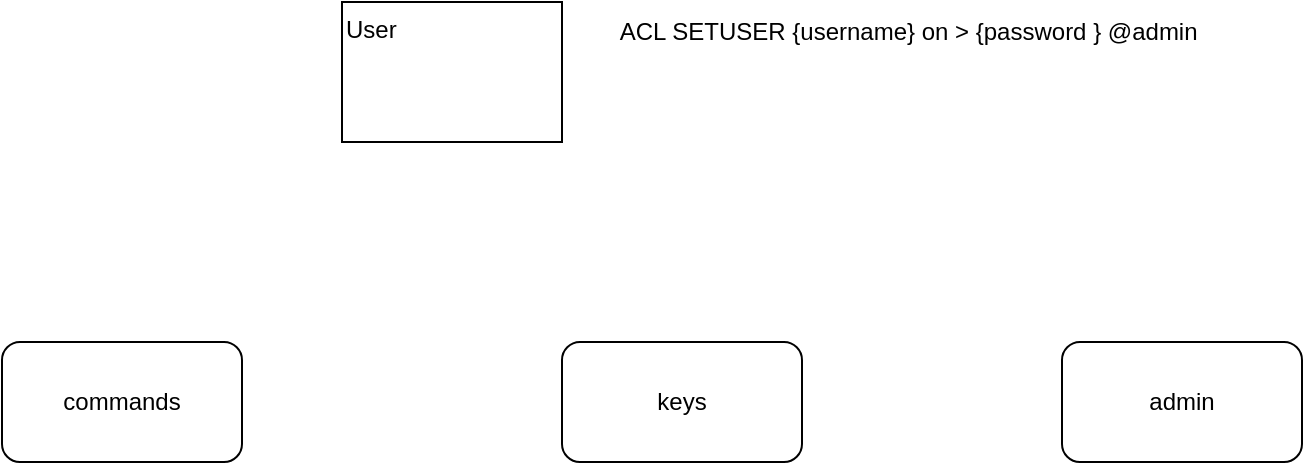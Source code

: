 <mxfile version="28.2.1" pages="2">
  <diagram name="ACL" id="Zhg7EDbFMCneR9Rh9rgj">
    <mxGraphModel dx="976" dy="630" grid="1" gridSize="10" guides="1" tooltips="1" connect="1" arrows="1" fold="1" page="1" pageScale="1" pageWidth="850" pageHeight="1100" math="0" shadow="0">
      <root>
        <mxCell id="0" />
        <mxCell id="1" parent="0" />
        <mxCell id="Eqv0VGOcbbFtO8NlT7Rs-1" value="User" style="rounded=0;whiteSpace=wrap;html=1;align=left;verticalAlign=top;" vertex="1" parent="1">
          <mxGeometry x="200" y="240" width="110" height="70" as="geometry" />
        </mxCell>
        <mxCell id="Eqv0VGOcbbFtO8NlT7Rs-2" value="ACL SETUSER {username} on &amp;gt; {password } @admin&amp;nbsp;" style="text;html=1;align=center;verticalAlign=middle;whiteSpace=wrap;rounded=0;" vertex="1" parent="1">
          <mxGeometry x="320" y="240" width="330" height="30" as="geometry" />
        </mxCell>
        <mxCell id="Eqv0VGOcbbFtO8NlT7Rs-4" value="commands" style="rounded=1;whiteSpace=wrap;html=1;" vertex="1" parent="1">
          <mxGeometry x="30" y="410" width="120" height="60" as="geometry" />
        </mxCell>
        <mxCell id="Eqv0VGOcbbFtO8NlT7Rs-5" value="keys" style="rounded=1;whiteSpace=wrap;html=1;" vertex="1" parent="1">
          <mxGeometry x="310" y="410" width="120" height="60" as="geometry" />
        </mxCell>
        <mxCell id="Eqv0VGOcbbFtO8NlT7Rs-6" value="admin" style="rounded=1;whiteSpace=wrap;html=1;" vertex="1" parent="1">
          <mxGeometry x="560" y="410" width="120" height="60" as="geometry" />
        </mxCell>
      </root>
    </mxGraphModel>
  </diagram>
  <diagram id="-BzQIrfe9DRVMClWkjf0" name="Persistence">
    <mxGraphModel dx="813" dy="525" grid="1" gridSize="10" guides="1" tooltips="1" connect="1" arrows="1" fold="1" page="1" pageScale="1" pageWidth="850" pageHeight="1100" math="0" shadow="0">
      <root>
        <mxCell id="0" />
        <mxCell id="1" parent="0" />
        <mxCell id="ED-NXZDos0bc6hfxN6Sh-3" style="edgeStyle=orthogonalEdgeStyle;rounded=0;orthogonalLoop=1;jettySize=auto;html=1;" edge="1" parent="1" source="ED-NXZDos0bc6hfxN6Sh-1" target="ED-NXZDos0bc6hfxN6Sh-2">
          <mxGeometry relative="1" as="geometry" />
        </mxCell>
        <mxCell id="ED-NXZDos0bc6hfxN6Sh-4" value="good for backups&lt;div&gt;can impact performance&lt;/div&gt;&lt;div&gt;redis needs to fork&lt;/div&gt;" style="edgeLabel;html=1;align=center;verticalAlign=middle;resizable=0;points=[];" vertex="1" connectable="0" parent="ED-NXZDos0bc6hfxN6Sh-3">
          <mxGeometry x="-0.3" y="-4" relative="1" as="geometry">
            <mxPoint x="35" y="-34" as="offset" />
          </mxGeometry>
        </mxCell>
        <mxCell id="ED-NXZDos0bc6hfxN6Sh-6" style="edgeStyle=orthogonalEdgeStyle;rounded=0;orthogonalLoop=1;jettySize=auto;html=1;exitX=1;exitY=0.75;exitDx=0;exitDy=0;entryX=0;entryY=0.5;entryDx=0;entryDy=0;" edge="1" parent="1" source="ED-NXZDos0bc6hfxN6Sh-1" target="ED-NXZDos0bc6hfxN6Sh-5">
          <mxGeometry relative="1" as="geometry" />
        </mxCell>
        <mxCell id="ED-NXZDos0bc6hfxN6Sh-7" value="appendfsync always: add to log file&amp;nbsp;&lt;div&gt;every time data is saved&lt;/div&gt;&lt;div&gt;appendfsync everysec&lt;/div&gt;&lt;div&gt;appendfsync no: let OS determine when to flush data.&amp;nbsp; linux does every 30s.&lt;/div&gt;" style="edgeLabel;html=1;align=center;verticalAlign=middle;resizable=0;points=[];" vertex="1" connectable="0" parent="ED-NXZDos0bc6hfxN6Sh-6">
          <mxGeometry x="0.073" y="2" relative="1" as="geometry">
            <mxPoint x="18" y="146" as="offset" />
          </mxGeometry>
        </mxCell>
        <mxCell id="ED-NXZDos0bc6hfxN6Sh-1" value="redis" style="rounded=1;whiteSpace=wrap;html=1;" vertex="1" parent="1">
          <mxGeometry x="200" y="120" width="120" height="60" as="geometry" />
        </mxCell>
        <mxCell id="ED-NXZDos0bc6hfxN6Sh-2" value="point in time snapshot" style="rounded=1;whiteSpace=wrap;html=1;" vertex="1" parent="1">
          <mxGeometry x="520" y="120" width="120" height="60" as="geometry" />
        </mxCell>
        <mxCell id="ED-NXZDos0bc6hfxN6Sh-5" value="append only file&lt;div&gt;AOF&lt;/div&gt;" style="rounded=1;whiteSpace=wrap;html=1;" vertex="1" parent="1">
          <mxGeometry x="520" y="250" width="120" height="60" as="geometry" />
        </mxCell>
      </root>
    </mxGraphModel>
  </diagram>
</mxfile>
